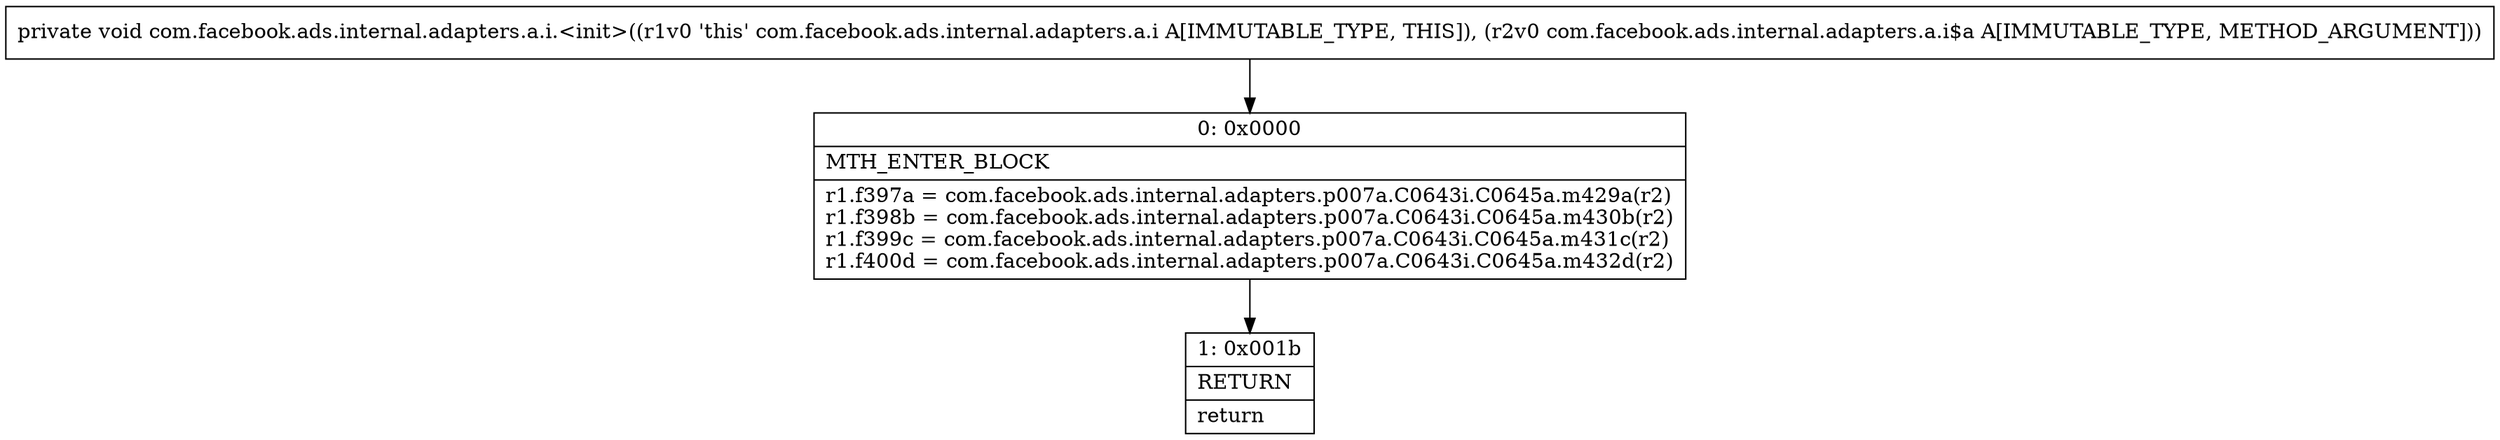 digraph "CFG forcom.facebook.ads.internal.adapters.a.i.\<init\>(Lcom\/facebook\/ads\/internal\/adapters\/a\/i$a;)V" {
Node_0 [shape=record,label="{0\:\ 0x0000|MTH_ENTER_BLOCK\l|r1.f397a = com.facebook.ads.internal.adapters.p007a.C0643i.C0645a.m429a(r2)\lr1.f398b = com.facebook.ads.internal.adapters.p007a.C0643i.C0645a.m430b(r2)\lr1.f399c = com.facebook.ads.internal.adapters.p007a.C0643i.C0645a.m431c(r2)\lr1.f400d = com.facebook.ads.internal.adapters.p007a.C0643i.C0645a.m432d(r2)\l}"];
Node_1 [shape=record,label="{1\:\ 0x001b|RETURN\l|return\l}"];
MethodNode[shape=record,label="{private void com.facebook.ads.internal.adapters.a.i.\<init\>((r1v0 'this' com.facebook.ads.internal.adapters.a.i A[IMMUTABLE_TYPE, THIS]), (r2v0 com.facebook.ads.internal.adapters.a.i$a A[IMMUTABLE_TYPE, METHOD_ARGUMENT])) }"];
MethodNode -> Node_0;
Node_0 -> Node_1;
}

